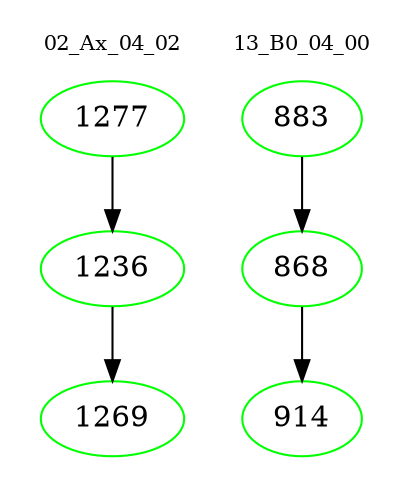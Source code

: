 digraph{
subgraph cluster_0 {
color = white
label = "02_Ax_04_02";
fontsize=10;
T0_1277 [label="1277", color="green"]
T0_1277 -> T0_1236 [color="black"]
T0_1236 [label="1236", color="green"]
T0_1236 -> T0_1269 [color="black"]
T0_1269 [label="1269", color="green"]
}
subgraph cluster_1 {
color = white
label = "13_B0_04_00";
fontsize=10;
T1_883 [label="883", color="green"]
T1_883 -> T1_868 [color="black"]
T1_868 [label="868", color="green"]
T1_868 -> T1_914 [color="black"]
T1_914 [label="914", color="green"]
}
}

